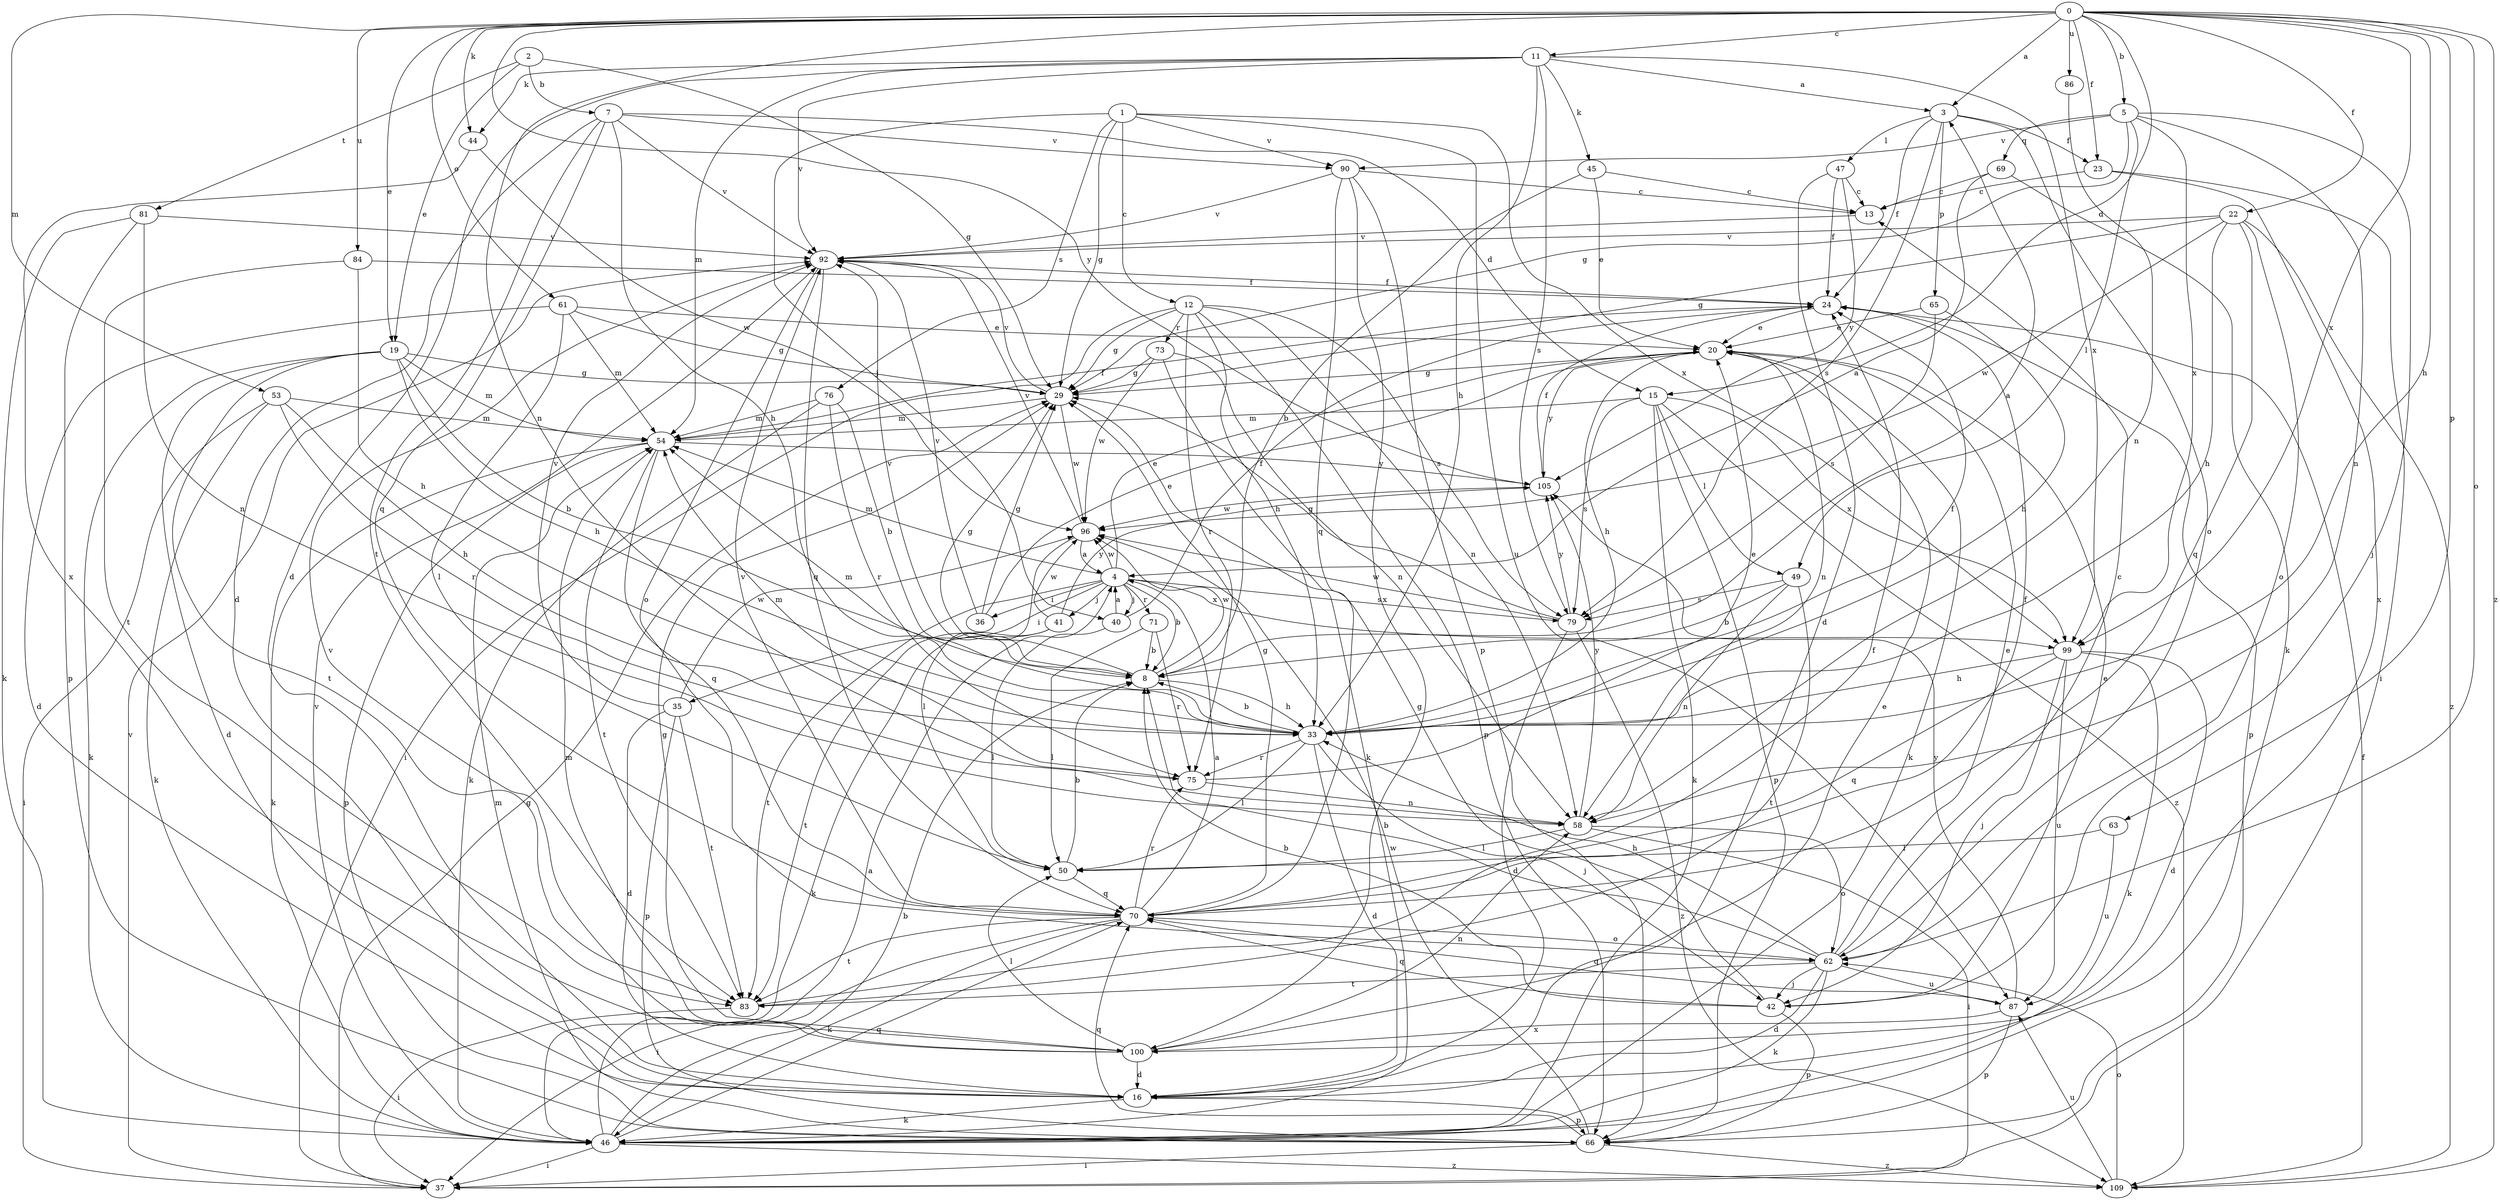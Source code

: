 strict digraph  {
0;
1;
2;
3;
4;
5;
7;
8;
11;
12;
13;
15;
16;
19;
20;
22;
23;
24;
29;
33;
35;
36;
37;
40;
41;
42;
44;
45;
46;
47;
49;
50;
53;
54;
58;
61;
62;
63;
65;
66;
69;
70;
71;
73;
75;
76;
79;
81;
83;
84;
86;
87;
90;
92;
96;
99;
100;
105;
109;
0 -> 3  [label=a];
0 -> 5  [label=b];
0 -> 11  [label=c];
0 -> 15  [label=d];
0 -> 19  [label=e];
0 -> 22  [label=f];
0 -> 23  [label=f];
0 -> 33  [label=h];
0 -> 44  [label=k];
0 -> 53  [label=m];
0 -> 58  [label=n];
0 -> 61  [label=o];
0 -> 62  [label=o];
0 -> 63  [label=p];
0 -> 84  [label=u];
0 -> 86  [label=u];
0 -> 99  [label=x];
0 -> 105  [label=y];
0 -> 109  [label=z];
1 -> 12  [label=c];
1 -> 29  [label=g];
1 -> 40  [label=j];
1 -> 76  [label=s];
1 -> 87  [label=u];
1 -> 90  [label=v];
1 -> 99  [label=x];
2 -> 7  [label=b];
2 -> 19  [label=e];
2 -> 29  [label=g];
2 -> 81  [label=t];
3 -> 23  [label=f];
3 -> 24  [label=f];
3 -> 47  [label=l];
3 -> 62  [label=o];
3 -> 65  [label=p];
3 -> 79  [label=s];
4 -> 8  [label=b];
4 -> 20  [label=e];
4 -> 35  [label=i];
4 -> 36  [label=i];
4 -> 40  [label=j];
4 -> 41  [label=j];
4 -> 54  [label=m];
4 -> 71  [label=r];
4 -> 79  [label=s];
4 -> 83  [label=t];
4 -> 96  [label=w];
4 -> 99  [label=x];
5 -> 29  [label=g];
5 -> 42  [label=j];
5 -> 49  [label=l];
5 -> 58  [label=n];
5 -> 69  [label=q];
5 -> 90  [label=v];
5 -> 99  [label=x];
7 -> 15  [label=d];
7 -> 16  [label=d];
7 -> 33  [label=h];
7 -> 70  [label=q];
7 -> 83  [label=t];
7 -> 90  [label=v];
7 -> 92  [label=v];
8 -> 3  [label=a];
8 -> 29  [label=g];
8 -> 33  [label=h];
8 -> 92  [label=v];
8 -> 96  [label=w];
11 -> 3  [label=a];
11 -> 16  [label=d];
11 -> 33  [label=h];
11 -> 44  [label=k];
11 -> 45  [label=k];
11 -> 54  [label=m];
11 -> 79  [label=s];
11 -> 92  [label=v];
11 -> 99  [label=x];
12 -> 29  [label=g];
12 -> 33  [label=h];
12 -> 37  [label=i];
12 -> 58  [label=n];
12 -> 66  [label=p];
12 -> 73  [label=r];
12 -> 75  [label=r];
12 -> 79  [label=s];
13 -> 92  [label=v];
15 -> 46  [label=k];
15 -> 49  [label=l];
15 -> 54  [label=m];
15 -> 66  [label=p];
15 -> 79  [label=s];
15 -> 99  [label=x];
15 -> 109  [label=z];
16 -> 46  [label=k];
16 -> 66  [label=p];
19 -> 8  [label=b];
19 -> 16  [label=d];
19 -> 29  [label=g];
19 -> 33  [label=h];
19 -> 46  [label=k];
19 -> 54  [label=m];
19 -> 83  [label=t];
20 -> 29  [label=g];
20 -> 33  [label=h];
20 -> 46  [label=k];
20 -> 58  [label=n];
20 -> 105  [label=y];
22 -> 29  [label=g];
22 -> 33  [label=h];
22 -> 62  [label=o];
22 -> 70  [label=q];
22 -> 92  [label=v];
22 -> 96  [label=w];
22 -> 109  [label=z];
23 -> 13  [label=c];
23 -> 37  [label=i];
23 -> 100  [label=x];
24 -> 20  [label=e];
24 -> 66  [label=p];
29 -> 54  [label=m];
29 -> 92  [label=v];
29 -> 96  [label=w];
33 -> 8  [label=b];
33 -> 16  [label=d];
33 -> 24  [label=f];
33 -> 42  [label=j];
33 -> 50  [label=l];
33 -> 54  [label=m];
33 -> 75  [label=r];
35 -> 16  [label=d];
35 -> 66  [label=p];
35 -> 83  [label=t];
35 -> 92  [label=v];
35 -> 96  [label=w];
36 -> 20  [label=e];
36 -> 29  [label=g];
36 -> 92  [label=v];
37 -> 29  [label=g];
37 -> 92  [label=v];
40 -> 4  [label=a];
40 -> 24  [label=f];
40 -> 50  [label=l];
41 -> 46  [label=k];
41 -> 83  [label=t];
41 -> 96  [label=w];
41 -> 105  [label=y];
42 -> 8  [label=b];
42 -> 20  [label=e];
42 -> 29  [label=g];
42 -> 66  [label=p];
42 -> 70  [label=q];
44 -> 96  [label=w];
44 -> 100  [label=x];
45 -> 8  [label=b];
45 -> 13  [label=c];
45 -> 20  [label=e];
46 -> 4  [label=a];
46 -> 8  [label=b];
46 -> 37  [label=i];
46 -> 70  [label=q];
46 -> 92  [label=v];
46 -> 109  [label=z];
47 -> 13  [label=c];
47 -> 16  [label=d];
47 -> 24  [label=f];
47 -> 105  [label=y];
49 -> 8  [label=b];
49 -> 58  [label=n];
49 -> 79  [label=s];
49 -> 83  [label=t];
50 -> 8  [label=b];
50 -> 70  [label=q];
53 -> 33  [label=h];
53 -> 37  [label=i];
53 -> 46  [label=k];
53 -> 54  [label=m];
53 -> 75  [label=r];
54 -> 24  [label=f];
54 -> 46  [label=k];
54 -> 66  [label=p];
54 -> 70  [label=q];
54 -> 83  [label=t];
54 -> 105  [label=y];
58 -> 37  [label=i];
58 -> 50  [label=l];
58 -> 62  [label=o];
58 -> 105  [label=y];
61 -> 16  [label=d];
61 -> 20  [label=e];
61 -> 29  [label=g];
61 -> 50  [label=l];
61 -> 54  [label=m];
62 -> 8  [label=b];
62 -> 13  [label=c];
62 -> 16  [label=d];
62 -> 20  [label=e];
62 -> 33  [label=h];
62 -> 42  [label=j];
62 -> 46  [label=k];
62 -> 83  [label=t];
62 -> 87  [label=u];
63 -> 50  [label=l];
63 -> 87  [label=u];
65 -> 20  [label=e];
65 -> 33  [label=h];
65 -> 79  [label=s];
66 -> 37  [label=i];
66 -> 54  [label=m];
66 -> 70  [label=q];
66 -> 96  [label=w];
66 -> 109  [label=z];
69 -> 4  [label=a];
69 -> 13  [label=c];
69 -> 46  [label=k];
70 -> 4  [label=a];
70 -> 24  [label=f];
70 -> 29  [label=g];
70 -> 37  [label=i];
70 -> 46  [label=k];
70 -> 62  [label=o];
70 -> 75  [label=r];
70 -> 83  [label=t];
70 -> 92  [label=v];
71 -> 8  [label=b];
71 -> 50  [label=l];
71 -> 75  [label=r];
73 -> 29  [label=g];
73 -> 46  [label=k];
73 -> 58  [label=n];
73 -> 96  [label=w];
75 -> 20  [label=e];
75 -> 54  [label=m];
75 -> 58  [label=n];
76 -> 8  [label=b];
76 -> 46  [label=k];
76 -> 54  [label=m];
76 -> 75  [label=r];
79 -> 16  [label=d];
79 -> 29  [label=g];
79 -> 96  [label=w];
79 -> 105  [label=y];
79 -> 109  [label=z];
81 -> 46  [label=k];
81 -> 58  [label=n];
81 -> 66  [label=p];
81 -> 92  [label=v];
83 -> 24  [label=f];
83 -> 37  [label=i];
84 -> 24  [label=f];
84 -> 33  [label=h];
84 -> 83  [label=t];
86 -> 58  [label=n];
87 -> 66  [label=p];
87 -> 70  [label=q];
87 -> 100  [label=x];
87 -> 105  [label=y];
90 -> 13  [label=c];
90 -> 66  [label=p];
90 -> 70  [label=q];
90 -> 92  [label=v];
90 -> 100  [label=x];
92 -> 24  [label=f];
92 -> 62  [label=o];
92 -> 70  [label=q];
96 -> 4  [label=a];
96 -> 50  [label=l];
96 -> 92  [label=v];
99 -> 16  [label=d];
99 -> 33  [label=h];
99 -> 42  [label=j];
99 -> 46  [label=k];
99 -> 70  [label=q];
99 -> 87  [label=u];
100 -> 16  [label=d];
100 -> 20  [label=e];
100 -> 29  [label=g];
100 -> 50  [label=l];
100 -> 54  [label=m];
100 -> 58  [label=n];
100 -> 92  [label=v];
105 -> 24  [label=f];
105 -> 96  [label=w];
109 -> 24  [label=f];
109 -> 62  [label=o];
109 -> 87  [label=u];
}
